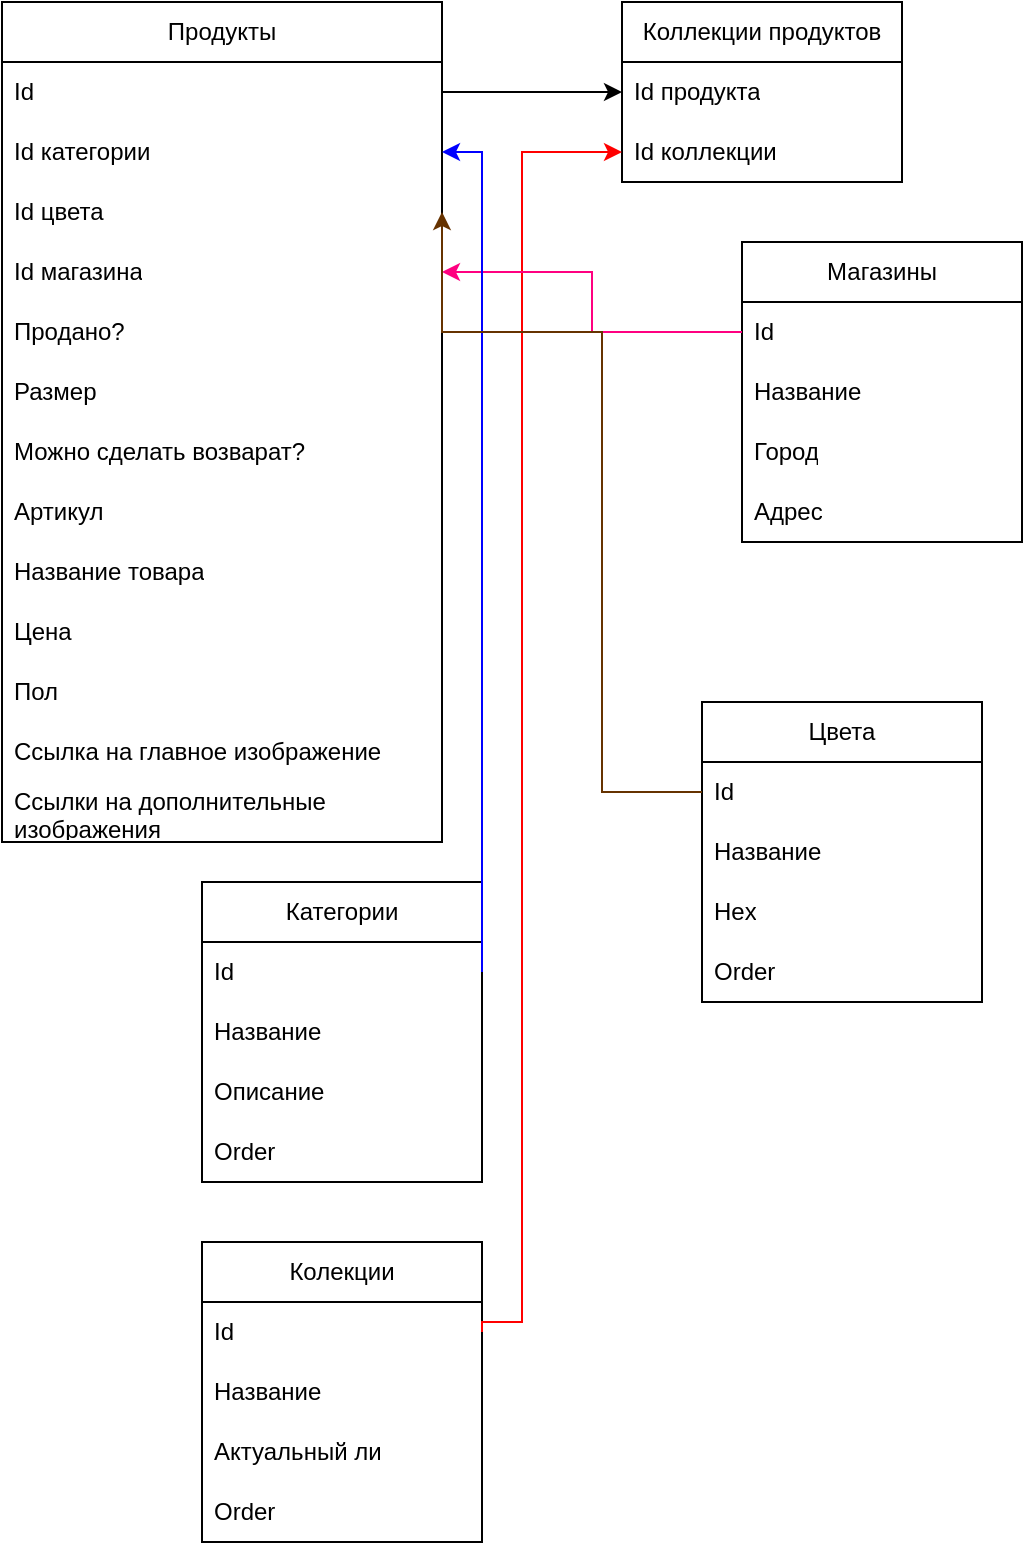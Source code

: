 <mxfile version="20.8.16" type="device"><diagram name="Страница 1" id="qZgRYrde17_SuBhzPgE3"><mxGraphModel dx="1382" dy="2142" grid="1" gridSize="10" guides="1" tooltips="1" connect="1" arrows="1" fold="1" page="1" pageScale="1" pageWidth="827" pageHeight="1169" math="0" shadow="0"><root><mxCell id="0"/><mxCell id="1" parent="0"/><mxCell id="1Yo5cwNijCHsMdxG44U0-1" value="Продукты" style="swimlane;fontStyle=0;childLayout=stackLayout;horizontal=1;startSize=30;horizontalStack=0;resizeParent=1;resizeParentMax=0;resizeLast=0;collapsible=1;marginBottom=0;whiteSpace=wrap;html=1;" parent="1" vertex="1"><mxGeometry x="-40" y="-20" width="220" height="420" as="geometry"/></mxCell><mxCell id="1Yo5cwNijCHsMdxG44U0-2" value="Id" style="text;strokeColor=none;fillColor=none;align=left;verticalAlign=middle;spacingLeft=4;spacingRight=4;overflow=hidden;points=[[0,0.5],[1,0.5]];portConstraint=eastwest;rotatable=0;whiteSpace=wrap;html=1;" parent="1Yo5cwNijCHsMdxG44U0-1" vertex="1"><mxGeometry y="30" width="220" height="30" as="geometry"/></mxCell><mxCell id="1Yo5cwNijCHsMdxG44U0-3" value="Id категории" style="text;strokeColor=none;fillColor=none;align=left;verticalAlign=middle;spacingLeft=4;spacingRight=4;overflow=hidden;points=[[0,0.5],[1,0.5]];portConstraint=eastwest;rotatable=0;whiteSpace=wrap;html=1;" parent="1Yo5cwNijCHsMdxG44U0-1" vertex="1"><mxGeometry y="60" width="220" height="30" as="geometry"/></mxCell><mxCell id="1Yo5cwNijCHsMdxG44U0-66" value="Id цвета" style="text;strokeColor=none;fillColor=none;align=left;verticalAlign=middle;spacingLeft=4;spacingRight=4;overflow=hidden;points=[[0,0.5],[1,0.5]];portConstraint=eastwest;rotatable=0;whiteSpace=wrap;html=1;" parent="1Yo5cwNijCHsMdxG44U0-1" vertex="1"><mxGeometry y="90" width="220" height="30" as="geometry"/></mxCell><mxCell id="1Yo5cwNijCHsMdxG44U0-53" value="Id магазина" style="text;strokeColor=none;fillColor=none;align=left;verticalAlign=middle;spacingLeft=4;spacingRight=4;overflow=hidden;points=[[0,0.5],[1,0.5]];portConstraint=eastwest;rotatable=0;whiteSpace=wrap;html=1;" parent="1Yo5cwNijCHsMdxG44U0-1" vertex="1"><mxGeometry y="120" width="220" height="30" as="geometry"/></mxCell><mxCell id="1Yo5cwNijCHsMdxG44U0-69" value="Продано?" style="text;strokeColor=none;fillColor=none;align=left;verticalAlign=middle;spacingLeft=4;spacingRight=4;overflow=hidden;points=[[0,0.5],[1,0.5]];portConstraint=eastwest;rotatable=0;whiteSpace=wrap;html=1;" parent="1Yo5cwNijCHsMdxG44U0-1" vertex="1"><mxGeometry y="150" width="220" height="30" as="geometry"/></mxCell><mxCell id="1Yo5cwNijCHsMdxG44U0-52" value="Размер" style="text;strokeColor=none;fillColor=none;align=left;verticalAlign=middle;spacingLeft=4;spacingRight=4;overflow=hidden;points=[[0,0.5],[1,0.5]];portConstraint=eastwest;rotatable=0;whiteSpace=wrap;html=1;" parent="1Yo5cwNijCHsMdxG44U0-1" vertex="1"><mxGeometry y="180" width="220" height="30" as="geometry"/></mxCell><mxCell id="1Yo5cwNijCHsMdxG44U0-70" value="Можно сделать возварат?" style="text;strokeColor=none;fillColor=none;align=left;verticalAlign=middle;spacingLeft=4;spacingRight=4;overflow=hidden;points=[[0,0.5],[1,0.5]];portConstraint=eastwest;rotatable=0;whiteSpace=wrap;html=1;" parent="1Yo5cwNijCHsMdxG44U0-1" vertex="1"><mxGeometry y="210" width="220" height="30" as="geometry"/></mxCell><mxCell id="1Yo5cwNijCHsMdxG44U0-45" value="Артикул" style="text;strokeColor=none;fillColor=none;align=left;verticalAlign=middle;spacingLeft=4;spacingRight=4;overflow=hidden;points=[[0,0.5],[1,0.5]];portConstraint=eastwest;rotatable=0;whiteSpace=wrap;html=1;" parent="1Yo5cwNijCHsMdxG44U0-1" vertex="1"><mxGeometry y="240" width="220" height="30" as="geometry"/></mxCell><mxCell id="1Yo5cwNijCHsMdxG44U0-71" value="Название товара" style="text;strokeColor=none;fillColor=none;align=left;verticalAlign=middle;spacingLeft=4;spacingRight=4;overflow=hidden;points=[[0,0.5],[1,0.5]];portConstraint=eastwest;rotatable=0;whiteSpace=wrap;html=1;" parent="1Yo5cwNijCHsMdxG44U0-1" vertex="1"><mxGeometry y="270" width="220" height="30" as="geometry"/></mxCell><mxCell id="1Yo5cwNijCHsMdxG44U0-78" value="Цена" style="text;strokeColor=none;fillColor=none;align=left;verticalAlign=middle;spacingLeft=4;spacingRight=4;overflow=hidden;points=[[0,0.5],[1,0.5]];portConstraint=eastwest;rotatable=0;whiteSpace=wrap;html=1;" parent="1Yo5cwNijCHsMdxG44U0-1" vertex="1"><mxGeometry y="300" width="220" height="30" as="geometry"/></mxCell><mxCell id="1Yo5cwNijCHsMdxG44U0-84" value="Пол" style="text;strokeColor=none;fillColor=none;align=left;verticalAlign=middle;spacingLeft=4;spacingRight=4;overflow=hidden;points=[[0,0.5],[1,0.5]];portConstraint=eastwest;rotatable=0;whiteSpace=wrap;html=1;" parent="1Yo5cwNijCHsMdxG44U0-1" vertex="1"><mxGeometry y="330" width="220" height="30" as="geometry"/></mxCell><mxCell id="1Yo5cwNijCHsMdxG44U0-76" value="Ссылка на главное изображение" style="text;strokeColor=none;fillColor=none;align=left;verticalAlign=middle;spacingLeft=4;spacingRight=4;overflow=hidden;points=[[0,0.5],[1,0.5]];portConstraint=eastwest;rotatable=0;whiteSpace=wrap;html=1;" parent="1Yo5cwNijCHsMdxG44U0-1" vertex="1"><mxGeometry y="360" width="220" height="30" as="geometry"/></mxCell><mxCell id="1Yo5cwNijCHsMdxG44U0-77" value="Ссылки на дополнительные изображения" style="text;strokeColor=none;fillColor=none;align=left;verticalAlign=middle;spacingLeft=4;spacingRight=4;overflow=hidden;points=[[0,0.5],[1,0.5]];portConstraint=eastwest;rotatable=0;whiteSpace=wrap;html=1;" parent="1Yo5cwNijCHsMdxG44U0-1" vertex="1"><mxGeometry y="390" width="220" height="30" as="geometry"/></mxCell><mxCell id="1Yo5cwNijCHsMdxG44U0-5" value="Магазины" style="swimlane;fontStyle=0;childLayout=stackLayout;horizontal=1;startSize=30;horizontalStack=0;resizeParent=1;resizeParentMax=0;resizeLast=0;collapsible=1;marginBottom=0;whiteSpace=wrap;html=1;" parent="1" vertex="1"><mxGeometry x="330" y="100" width="140" height="150" as="geometry"/></mxCell><mxCell id="1Yo5cwNijCHsMdxG44U0-6" value="Id" style="text;strokeColor=none;fillColor=none;align=left;verticalAlign=middle;spacingLeft=4;spacingRight=4;overflow=hidden;points=[[0,0.5],[1,0.5]];portConstraint=eastwest;rotatable=0;whiteSpace=wrap;html=1;" parent="1Yo5cwNijCHsMdxG44U0-5" vertex="1"><mxGeometry y="30" width="140" height="30" as="geometry"/></mxCell><mxCell id="1Yo5cwNijCHsMdxG44U0-7" value="Название" style="text;strokeColor=none;fillColor=none;align=left;verticalAlign=middle;spacingLeft=4;spacingRight=4;overflow=hidden;points=[[0,0.5],[1,0.5]];portConstraint=eastwest;rotatable=0;whiteSpace=wrap;html=1;" parent="1Yo5cwNijCHsMdxG44U0-5" vertex="1"><mxGeometry y="60" width="140" height="30" as="geometry"/></mxCell><mxCell id="1Yo5cwNijCHsMdxG44U0-8" value="Город" style="text;strokeColor=none;fillColor=none;align=left;verticalAlign=middle;spacingLeft=4;spacingRight=4;overflow=hidden;points=[[0,0.5],[1,0.5]];portConstraint=eastwest;rotatable=0;whiteSpace=wrap;html=1;" parent="1Yo5cwNijCHsMdxG44U0-5" vertex="1"><mxGeometry y="90" width="140" height="30" as="geometry"/></mxCell><mxCell id="1Yo5cwNijCHsMdxG44U0-57" value="Адрес" style="text;strokeColor=none;fillColor=none;align=left;verticalAlign=middle;spacingLeft=4;spacingRight=4;overflow=hidden;points=[[0,0.5],[1,0.5]];portConstraint=eastwest;rotatable=0;whiteSpace=wrap;html=1;" parent="1Yo5cwNijCHsMdxG44U0-5" vertex="1"><mxGeometry y="120" width="140" height="30" as="geometry"/></mxCell><mxCell id="1Yo5cwNijCHsMdxG44U0-19" value="Категории" style="swimlane;fontStyle=0;childLayout=stackLayout;horizontal=1;startSize=30;horizontalStack=0;resizeParent=1;resizeParentMax=0;resizeLast=0;collapsible=1;marginBottom=0;whiteSpace=wrap;html=1;" parent="1" vertex="1"><mxGeometry x="60" y="420" width="140" height="150" as="geometry"/></mxCell><mxCell id="1Yo5cwNijCHsMdxG44U0-20" value="Id" style="text;strokeColor=none;fillColor=none;align=left;verticalAlign=middle;spacingLeft=4;spacingRight=4;overflow=hidden;points=[[0,0.5],[1,0.5]];portConstraint=eastwest;rotatable=0;whiteSpace=wrap;html=1;" parent="1Yo5cwNijCHsMdxG44U0-19" vertex="1"><mxGeometry y="30" width="140" height="30" as="geometry"/></mxCell><mxCell id="1Yo5cwNijCHsMdxG44U0-21" value="Название" style="text;strokeColor=none;fillColor=none;align=left;verticalAlign=middle;spacingLeft=4;spacingRight=4;overflow=hidden;points=[[0,0.5],[1,0.5]];portConstraint=eastwest;rotatable=0;whiteSpace=wrap;html=1;" parent="1Yo5cwNijCHsMdxG44U0-19" vertex="1"><mxGeometry y="60" width="140" height="30" as="geometry"/></mxCell><mxCell id="b9icPfwjyYHy-RqKGNiS-1" value="Описание" style="text;strokeColor=none;fillColor=none;align=left;verticalAlign=middle;spacingLeft=4;spacingRight=4;overflow=hidden;points=[[0,0.5],[1,0.5]];portConstraint=eastwest;rotatable=0;whiteSpace=wrap;html=1;" vertex="1" parent="1Yo5cwNijCHsMdxG44U0-19"><mxGeometry y="90" width="140" height="30" as="geometry"/></mxCell><mxCell id="1Yo5cwNijCHsMdxG44U0-22" value="Order" style="text;strokeColor=none;fillColor=none;align=left;verticalAlign=middle;spacingLeft=4;spacingRight=4;overflow=hidden;points=[[0,0.5],[1,0.5]];portConstraint=eastwest;rotatable=0;whiteSpace=wrap;html=1;" parent="1Yo5cwNijCHsMdxG44U0-19" vertex="1"><mxGeometry y="120" width="140" height="30" as="geometry"/></mxCell><mxCell id="1Yo5cwNijCHsMdxG44U0-23" value="Колекции" style="swimlane;fontStyle=0;childLayout=stackLayout;horizontal=1;startSize=30;horizontalStack=0;resizeParent=1;resizeParentMax=0;resizeLast=0;collapsible=1;marginBottom=0;whiteSpace=wrap;html=1;" parent="1" vertex="1"><mxGeometry x="60" y="600" width="140" height="150" as="geometry"/></mxCell><mxCell id="1Yo5cwNijCHsMdxG44U0-24" value="Id" style="text;strokeColor=none;fillColor=none;align=left;verticalAlign=middle;spacingLeft=4;spacingRight=4;overflow=hidden;points=[[0,0.5],[1,0.5]];portConstraint=eastwest;rotatable=0;whiteSpace=wrap;html=1;" parent="1Yo5cwNijCHsMdxG44U0-23" vertex="1"><mxGeometry y="30" width="140" height="30" as="geometry"/></mxCell><mxCell id="1Yo5cwNijCHsMdxG44U0-58" value="Название" style="text;strokeColor=none;fillColor=none;align=left;verticalAlign=middle;spacingLeft=4;spacingRight=4;overflow=hidden;points=[[0,0.5],[1,0.5]];portConstraint=eastwest;rotatable=0;whiteSpace=wrap;html=1;" parent="1Yo5cwNijCHsMdxG44U0-23" vertex="1"><mxGeometry y="60" width="140" height="30" as="geometry"/></mxCell><mxCell id="1Yo5cwNijCHsMdxG44U0-25" value="Актуальный ли" style="text;strokeColor=none;fillColor=none;align=left;verticalAlign=middle;spacingLeft=4;spacingRight=4;overflow=hidden;points=[[0,0.5],[1,0.5]];portConstraint=eastwest;rotatable=0;whiteSpace=wrap;html=1;" parent="1Yo5cwNijCHsMdxG44U0-23" vertex="1"><mxGeometry y="90" width="140" height="30" as="geometry"/></mxCell><mxCell id="1Yo5cwNijCHsMdxG44U0-40" value="Order" style="text;strokeColor=none;fillColor=none;align=left;verticalAlign=middle;spacingLeft=4;spacingRight=4;overflow=hidden;points=[[0,0.5],[1,0.5]];portConstraint=eastwest;rotatable=0;whiteSpace=wrap;html=1;" parent="1Yo5cwNijCHsMdxG44U0-23" vertex="1"><mxGeometry y="120" width="140" height="30" as="geometry"/></mxCell><mxCell id="1Yo5cwNijCHsMdxG44U0-30" value="Коллекции продуктов" style="swimlane;fontStyle=0;childLayout=stackLayout;horizontal=1;startSize=30;horizontalStack=0;resizeParent=1;resizeParentMax=0;resizeLast=0;collapsible=1;marginBottom=0;whiteSpace=wrap;html=1;" parent="1" vertex="1"><mxGeometry x="270" y="-20" width="140" height="90" as="geometry"/></mxCell><mxCell id="1Yo5cwNijCHsMdxG44U0-31" value="Id продукта" style="text;strokeColor=none;fillColor=none;align=left;verticalAlign=middle;spacingLeft=4;spacingRight=4;overflow=hidden;points=[[0,0.5],[1,0.5]];portConstraint=eastwest;rotatable=0;whiteSpace=wrap;html=1;" parent="1Yo5cwNijCHsMdxG44U0-30" vertex="1"><mxGeometry y="30" width="140" height="30" as="geometry"/></mxCell><mxCell id="1Yo5cwNijCHsMdxG44U0-32" value="Id коллекции" style="text;strokeColor=none;fillColor=none;align=left;verticalAlign=middle;spacingLeft=4;spacingRight=4;overflow=hidden;points=[[0,0.5],[1,0.5]];portConstraint=eastwest;rotatable=0;whiteSpace=wrap;html=1;" parent="1Yo5cwNijCHsMdxG44U0-30" vertex="1"><mxGeometry y="60" width="140" height="30" as="geometry"/></mxCell><mxCell id="1Yo5cwNijCHsMdxG44U0-34" style="edgeStyle=orthogonalEdgeStyle;rounded=0;orthogonalLoop=1;jettySize=auto;html=1;exitX=1;exitY=0.5;exitDx=0;exitDy=0;" parent="1" source="1Yo5cwNijCHsMdxG44U0-2" target="1Yo5cwNijCHsMdxG44U0-31" edge="1"><mxGeometry relative="1" as="geometry"/></mxCell><mxCell id="1Yo5cwNijCHsMdxG44U0-35" style="edgeStyle=orthogonalEdgeStyle;rounded=0;orthogonalLoop=1;jettySize=auto;html=1;exitX=1;exitY=0.5;exitDx=0;exitDy=0;entryX=0;entryY=0.5;entryDx=0;entryDy=0;strokeColor=#FF0000;" parent="1" source="1Yo5cwNijCHsMdxG44U0-24" target="1Yo5cwNijCHsMdxG44U0-32" edge="1"><mxGeometry relative="1" as="geometry"><Array as="points"><mxPoint x="200" y="640"/><mxPoint x="220" y="640"/><mxPoint x="220" y="55"/></Array></mxGeometry></mxCell><mxCell id="1Yo5cwNijCHsMdxG44U0-54" style="edgeStyle=orthogonalEdgeStyle;rounded=0;orthogonalLoop=1;jettySize=auto;html=1;exitX=0;exitY=0.5;exitDx=0;exitDy=0;entryX=1;entryY=0.5;entryDx=0;entryDy=0;strokeColor=#FF0080;" parent="1" source="1Yo5cwNijCHsMdxG44U0-6" target="1Yo5cwNijCHsMdxG44U0-53" edge="1"><mxGeometry relative="1" as="geometry"/></mxCell><mxCell id="1Yo5cwNijCHsMdxG44U0-56" style="edgeStyle=orthogonalEdgeStyle;rounded=0;orthogonalLoop=1;jettySize=auto;html=1;exitX=1;exitY=0.5;exitDx=0;exitDy=0;entryX=1;entryY=0.5;entryDx=0;entryDy=0;strokeColor=#0000FF;" parent="1" source="1Yo5cwNijCHsMdxG44U0-20" target="1Yo5cwNijCHsMdxG44U0-3" edge="1"><mxGeometry relative="1" as="geometry"><Array as="points"><mxPoint x="200" y="285"/><mxPoint x="200" y="85"/></Array></mxGeometry></mxCell><mxCell id="1Yo5cwNijCHsMdxG44U0-62" value="Цвета" style="swimlane;fontStyle=0;childLayout=stackLayout;horizontal=1;startSize=30;horizontalStack=0;resizeParent=1;resizeParentMax=0;resizeLast=0;collapsible=1;marginBottom=0;whiteSpace=wrap;html=1;" parent="1" vertex="1"><mxGeometry x="310" y="330" width="140" height="150" as="geometry"/></mxCell><mxCell id="1Yo5cwNijCHsMdxG44U0-63" value="Id" style="text;strokeColor=none;fillColor=none;align=left;verticalAlign=middle;spacingLeft=4;spacingRight=4;overflow=hidden;points=[[0,0.5],[1,0.5]];portConstraint=eastwest;rotatable=0;whiteSpace=wrap;html=1;" parent="1Yo5cwNijCHsMdxG44U0-62" vertex="1"><mxGeometry y="30" width="140" height="30" as="geometry"/></mxCell><mxCell id="1Yo5cwNijCHsMdxG44U0-68" value="Название" style="text;strokeColor=none;fillColor=none;align=left;verticalAlign=middle;spacingLeft=4;spacingRight=4;overflow=hidden;points=[[0,0.5],[1,0.5]];portConstraint=eastwest;rotatable=0;whiteSpace=wrap;html=1;" parent="1Yo5cwNijCHsMdxG44U0-62" vertex="1"><mxGeometry y="60" width="140" height="30" as="geometry"/></mxCell><mxCell id="1Yo5cwNijCHsMdxG44U0-64" value="Hex" style="text;strokeColor=none;fillColor=none;align=left;verticalAlign=middle;spacingLeft=4;spacingRight=4;overflow=hidden;points=[[0,0.5],[1,0.5]];portConstraint=eastwest;rotatable=0;whiteSpace=wrap;html=1;" parent="1Yo5cwNijCHsMdxG44U0-62" vertex="1"><mxGeometry y="90" width="140" height="30" as="geometry"/></mxCell><mxCell id="1Yo5cwNijCHsMdxG44U0-65" value="Order" style="text;strokeColor=none;fillColor=none;align=left;verticalAlign=middle;spacingLeft=4;spacingRight=4;overflow=hidden;points=[[0,0.5],[1,0.5]];portConstraint=eastwest;rotatable=0;whiteSpace=wrap;html=1;" parent="1Yo5cwNijCHsMdxG44U0-62" vertex="1"><mxGeometry y="120" width="140" height="30" as="geometry"/></mxCell><mxCell id="1Yo5cwNijCHsMdxG44U0-67" style="edgeStyle=orthogonalEdgeStyle;rounded=0;orthogonalLoop=1;jettySize=auto;html=1;exitX=0;exitY=0.5;exitDx=0;exitDy=0;entryX=1;entryY=0.5;entryDx=0;entryDy=0;strokeColor=#663300;" parent="1" source="1Yo5cwNijCHsMdxG44U0-63" target="1Yo5cwNijCHsMdxG44U0-66" edge="1"><mxGeometry relative="1" as="geometry"><Array as="points"><mxPoint x="260" y="375"/><mxPoint x="260" y="145"/></Array></mxGeometry></mxCell></root></mxGraphModel></diagram></mxfile>